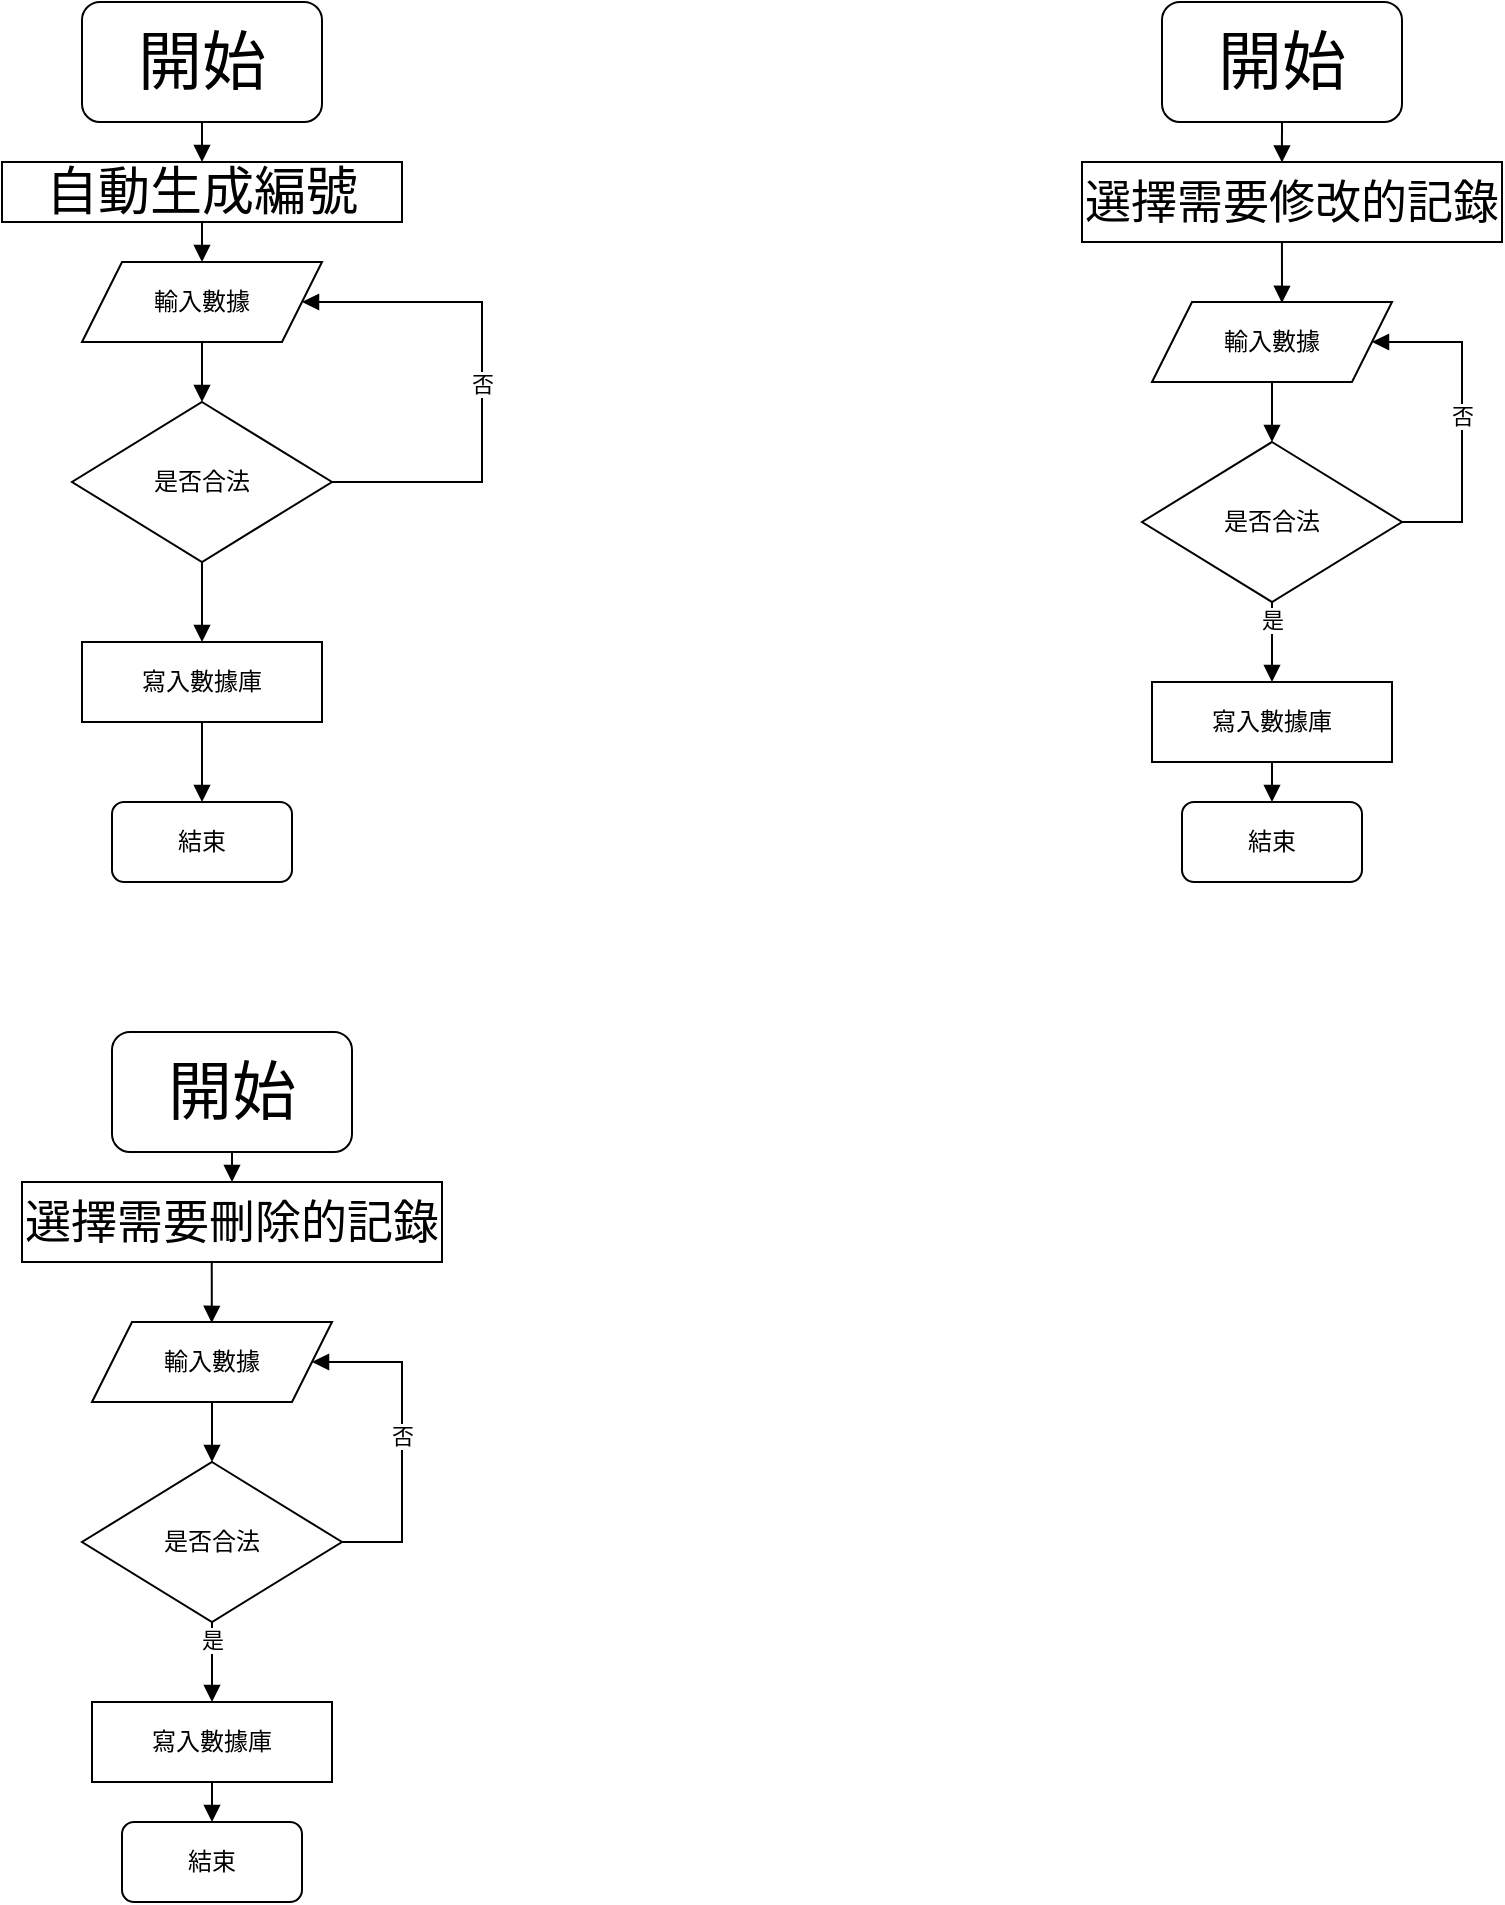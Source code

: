 <mxfile version="22.1.11" type="google">
  <diagram name="第1頁" id="BS_OLCJtyqOoVPxwPoEa">
    <mxGraphModel grid="1" page="1" gridSize="10" guides="1" tooltips="1" connect="1" arrows="1" fold="1" pageScale="1" pageWidth="827" pageHeight="1169" math="0" shadow="0">
      <root>
        <mxCell id="0" />
        <mxCell id="1" parent="0" />
        <mxCell id="E5ft5L9lqHhWROiEovC--4" value="&lt;font style=&quot;font-size: 32px;&quot;&gt;開始&lt;/font&gt;" style="rounded=1;whiteSpace=wrap;html=1;" vertex="1" parent="1">
          <mxGeometry x="60" y="10" width="120" height="60" as="geometry" />
        </mxCell>
        <mxCell id="E5ft5L9lqHhWROiEovC--6" value="&lt;font style=&quot;font-size: 26px;&quot;&gt;自動生成編號&lt;/font&gt;" style="html=1;whiteSpace=wrap;" vertex="1" parent="1">
          <mxGeometry x="20" y="90" width="200" height="30" as="geometry" />
        </mxCell>
        <mxCell id="E5ft5L9lqHhWROiEovC--7" value="" style="endArrow=block;endFill=1;html=1;edgeStyle=orthogonalEdgeStyle;align=left;verticalAlign=top;rounded=0;exitX=0.5;exitY=1;exitDx=0;exitDy=0;entryX=0.5;entryY=0;entryDx=0;entryDy=0;" edge="1" parent="1" source="E5ft5L9lqHhWROiEovC--4" target="E5ft5L9lqHhWROiEovC--6">
          <mxGeometry x="-1" relative="1" as="geometry">
            <mxPoint x="50" y="230" as="sourcePoint" />
            <mxPoint x="120" y="158" as="targetPoint" />
            <Array as="points" />
          </mxGeometry>
        </mxCell>
        <mxCell id="E5ft5L9lqHhWROiEovC--11" value="輸入數據" style="shape=parallelogram;perimeter=parallelogramPerimeter;whiteSpace=wrap;html=1;fixedSize=1;" vertex="1" parent="1">
          <mxGeometry x="60" y="140" width="120" height="40" as="geometry" />
        </mxCell>
        <mxCell id="E5ft5L9lqHhWROiEovC--12" value="是否合法" style="rhombus;whiteSpace=wrap;html=1;" vertex="1" parent="1">
          <mxGeometry x="55" y="210" width="130" height="80" as="geometry" />
        </mxCell>
        <mxCell id="E5ft5L9lqHhWROiEovC--13" value="寫入數據庫" style="rounded=0;whiteSpace=wrap;html=1;" vertex="1" parent="1">
          <mxGeometry x="60" y="330" width="120" height="40" as="geometry" />
        </mxCell>
        <mxCell id="E5ft5L9lqHhWROiEovC--14" value="結束" style="rounded=1;whiteSpace=wrap;html=1;" vertex="1" parent="1">
          <mxGeometry x="75" y="410" width="90" height="40" as="geometry" />
        </mxCell>
        <mxCell id="E5ft5L9lqHhWROiEovC--15" value="" style="endArrow=block;endFill=1;html=1;edgeStyle=orthogonalEdgeStyle;align=left;verticalAlign=top;rounded=0;entryX=0.5;entryY=0;entryDx=0;entryDy=0;exitX=0.5;exitY=1;exitDx=0;exitDy=0;" edge="1" parent="1" source="E5ft5L9lqHhWROiEovC--6" target="E5ft5L9lqHhWROiEovC--11">
          <mxGeometry x="-1" relative="1" as="geometry">
            <mxPoint x="120" y="160" as="sourcePoint" />
            <mxPoint x="119.76" y="200" as="targetPoint" />
            <Array as="points" />
          </mxGeometry>
        </mxCell>
        <mxCell id="E5ft5L9lqHhWROiEovC--16" value="" style="endArrow=block;endFill=1;html=1;edgeStyle=orthogonalEdgeStyle;align=left;verticalAlign=top;rounded=0;exitX=0.5;exitY=1;exitDx=0;exitDy=0;entryX=0.5;entryY=0;entryDx=0;entryDy=0;" edge="1" parent="1" source="E5ft5L9lqHhWROiEovC--11" target="E5ft5L9lqHhWROiEovC--12">
          <mxGeometry x="-1" relative="1" as="geometry">
            <mxPoint x="140" y="40" as="sourcePoint" />
            <mxPoint x="140" y="80" as="targetPoint" />
            <Array as="points" />
          </mxGeometry>
        </mxCell>
        <mxCell id="E5ft5L9lqHhWROiEovC--17" value="否" style="html=1;verticalAlign=bottom;endArrow=block;curved=0;rounded=0;exitX=1;exitY=0.5;exitDx=0;exitDy=0;" edge="1" parent="1" source="E5ft5L9lqHhWROiEovC--12" target="E5ft5L9lqHhWROiEovC--11">
          <mxGeometry x="-0.098" width="80" relative="1" as="geometry">
            <mxPoint x="190" y="320" as="sourcePoint" />
            <mxPoint x="200" y="240" as="targetPoint" />
            <Array as="points">
              <mxPoint x="260" y="250" />
              <mxPoint x="260" y="160" />
            </Array>
            <mxPoint as="offset" />
          </mxGeometry>
        </mxCell>
        <mxCell id="E5ft5L9lqHhWROiEovC--18" value="" style="endArrow=block;endFill=1;html=1;edgeStyle=orthogonalEdgeStyle;align=left;verticalAlign=top;rounded=0;exitX=0.5;exitY=1;exitDx=0;exitDy=0;entryX=0.5;entryY=0;entryDx=0;entryDy=0;" edge="1" parent="1" source="E5ft5L9lqHhWROiEovC--12" target="E5ft5L9lqHhWROiEovC--13">
          <mxGeometry x="-1" relative="1" as="geometry">
            <mxPoint x="200" y="310" as="sourcePoint" />
            <mxPoint x="360" y="310" as="targetPoint" />
          </mxGeometry>
        </mxCell>
        <mxCell id="E5ft5L9lqHhWROiEovC--20" value="" style="endArrow=block;endFill=1;html=1;edgeStyle=orthogonalEdgeStyle;align=left;verticalAlign=top;rounded=0;exitX=0.5;exitY=1;exitDx=0;exitDy=0;entryX=0.5;entryY=0;entryDx=0;entryDy=0;" edge="1" parent="1" source="E5ft5L9lqHhWROiEovC--13" target="E5ft5L9lqHhWROiEovC--14">
          <mxGeometry x="-1" relative="1" as="geometry">
            <mxPoint x="-120" y="370" as="sourcePoint" />
            <mxPoint x="40" y="370" as="targetPoint" />
            <mxPoint as="offset" />
          </mxGeometry>
        </mxCell>
        <mxCell id="E5ft5L9lqHhWROiEovC--22" value="&lt;font style=&quot;font-size: 32px;&quot;&gt;開始&lt;/font&gt;" style="rounded=1;whiteSpace=wrap;html=1;" vertex="1" parent="1">
          <mxGeometry x="600" y="10" width="120" height="60" as="geometry" />
        </mxCell>
        <mxCell id="E5ft5L9lqHhWROiEovC--23" value="&lt;font style=&quot;font-size: 23px;&quot;&gt;選擇需要修改的記錄&lt;/font&gt;" style="html=1;whiteSpace=wrap;" vertex="1" parent="1">
          <mxGeometry x="560" y="90" width="210" height="40" as="geometry" />
        </mxCell>
        <mxCell id="E5ft5L9lqHhWROiEovC--24" value="" style="endArrow=block;endFill=1;html=1;edgeStyle=orthogonalEdgeStyle;align=left;verticalAlign=top;rounded=0;exitX=0.5;exitY=1;exitDx=0;exitDy=0;entryX=0.476;entryY=0.005;entryDx=0;entryDy=0;entryPerimeter=0;" edge="1" parent="1" source="E5ft5L9lqHhWROiEovC--22" target="E5ft5L9lqHhWROiEovC--23">
          <mxGeometry x="-1" relative="1" as="geometry">
            <mxPoint x="590" y="230" as="sourcePoint" />
            <mxPoint x="670" y="80" as="targetPoint" />
            <Array as="points" />
          </mxGeometry>
        </mxCell>
        <mxCell id="E5ft5L9lqHhWROiEovC--25" value="輸入數據" style="shape=parallelogram;perimeter=parallelogramPerimeter;whiteSpace=wrap;html=1;fixedSize=1;" vertex="1" parent="1">
          <mxGeometry x="595" y="160" width="120" height="40" as="geometry" />
        </mxCell>
        <mxCell id="E5ft5L9lqHhWROiEovC--26" value="是否合法" style="rhombus;whiteSpace=wrap;html=1;" vertex="1" parent="1">
          <mxGeometry x="590" y="230" width="130" height="80" as="geometry" />
        </mxCell>
        <mxCell id="E5ft5L9lqHhWROiEovC--27" value="寫入數據庫" style="rounded=0;whiteSpace=wrap;html=1;" vertex="1" parent="1">
          <mxGeometry x="595" y="350" width="120" height="40" as="geometry" />
        </mxCell>
        <mxCell id="E5ft5L9lqHhWROiEovC--28" value="結束" style="rounded=1;whiteSpace=wrap;html=1;" vertex="1" parent="1">
          <mxGeometry x="610" y="410" width="90" height="40" as="geometry" />
        </mxCell>
        <mxCell id="E5ft5L9lqHhWROiEovC--29" value="" style="endArrow=block;endFill=1;html=1;edgeStyle=orthogonalEdgeStyle;align=left;verticalAlign=top;rounded=0;entryX=0.583;entryY=0.011;entryDx=0;entryDy=0;exitX=0.5;exitY=1;exitDx=0;exitDy=0;entryPerimeter=0;" edge="1" parent="1">
          <mxGeometry x="-1" relative="1" as="geometry">
            <mxPoint x="659.97" y="130" as="sourcePoint" />
            <mxPoint x="659.93" y="160.44" as="targetPoint" />
            <Array as="points">
              <mxPoint x="660" y="150" />
            </Array>
          </mxGeometry>
        </mxCell>
        <mxCell id="E5ft5L9lqHhWROiEovC--30" value="" style="endArrow=block;endFill=1;html=1;edgeStyle=orthogonalEdgeStyle;align=left;verticalAlign=top;rounded=0;exitX=0.5;exitY=1;exitDx=0;exitDy=0;entryX=0.5;entryY=0;entryDx=0;entryDy=0;" edge="1" parent="1" source="E5ft5L9lqHhWROiEovC--25" target="E5ft5L9lqHhWROiEovC--26">
          <mxGeometry x="-1" relative="1" as="geometry">
            <mxPoint x="675" y="60" as="sourcePoint" />
            <mxPoint x="675" y="100" as="targetPoint" />
            <Array as="points" />
          </mxGeometry>
        </mxCell>
        <mxCell id="E5ft5L9lqHhWROiEovC--31" value="否" style="html=1;verticalAlign=bottom;endArrow=block;curved=0;rounded=0;exitX=1;exitY=0.5;exitDx=0;exitDy=0;" edge="1" parent="1" source="E5ft5L9lqHhWROiEovC--26" target="E5ft5L9lqHhWROiEovC--25">
          <mxGeometry x="-0.098" width="80" relative="1" as="geometry">
            <mxPoint x="725" y="340" as="sourcePoint" />
            <mxPoint x="735" y="260" as="targetPoint" />
            <Array as="points">
              <mxPoint x="750" y="270" />
              <mxPoint x="750" y="230" />
              <mxPoint x="750" y="180" />
            </Array>
            <mxPoint as="offset" />
          </mxGeometry>
        </mxCell>
        <mxCell id="E5ft5L9lqHhWROiEovC--33" value="" style="endArrow=block;endFill=1;html=1;edgeStyle=orthogonalEdgeStyle;align=left;verticalAlign=top;rounded=0;exitX=0.5;exitY=1;exitDx=0;exitDy=0;entryX=0.5;entryY=0;entryDx=0;entryDy=0;" edge="1" parent="1" source="E5ft5L9lqHhWROiEovC--27" target="E5ft5L9lqHhWROiEovC--28">
          <mxGeometry x="-1" relative="1" as="geometry">
            <mxPoint x="415" y="390" as="sourcePoint" />
            <mxPoint x="575" y="390" as="targetPoint" />
            <mxPoint as="offset" />
          </mxGeometry>
        </mxCell>
        <mxCell id="E5ft5L9lqHhWROiEovC--34" value="是" style="html=1;verticalAlign=bottom;endArrow=block;curved=0;rounded=0;exitX=0.5;exitY=1;exitDx=0;exitDy=0;entryX=0.5;entryY=0;entryDx=0;entryDy=0;" edge="1" parent="1" source="E5ft5L9lqHhWROiEovC--26" target="E5ft5L9lqHhWROiEovC--27">
          <mxGeometry x="-0.098" width="80" relative="1" as="geometry">
            <mxPoint x="730" y="280" as="sourcePoint" />
            <mxPoint x="715" y="190" as="targetPoint" />
            <Array as="points" />
            <mxPoint as="offset" />
          </mxGeometry>
        </mxCell>
        <mxCell id="E5ft5L9lqHhWROiEovC--36" value="&lt;font style=&quot;font-size: 32px;&quot;&gt;開始&lt;/font&gt;" style="rounded=1;whiteSpace=wrap;html=1;" vertex="1" parent="1">
          <mxGeometry x="75" y="525" width="120" height="60" as="geometry" />
        </mxCell>
        <mxCell id="E5ft5L9lqHhWROiEovC--37" value="&lt;font style=&quot;font-size: 23px;&quot;&gt;選擇需要刪除的記錄&lt;/font&gt;" style="html=1;whiteSpace=wrap;" vertex="1" parent="1">
          <mxGeometry x="30" y="600" width="210" height="40" as="geometry" />
        </mxCell>
        <mxCell id="E5ft5L9lqHhWROiEovC--38" value="" style="endArrow=block;endFill=1;html=1;edgeStyle=orthogonalEdgeStyle;align=left;verticalAlign=top;rounded=0;exitX=0.5;exitY=1;exitDx=0;exitDy=0;entryX=0.5;entryY=0;entryDx=0;entryDy=0;" edge="1" parent="1" source="E5ft5L9lqHhWROiEovC--36" target="E5ft5L9lqHhWROiEovC--37">
          <mxGeometry x="-1" relative="1" as="geometry">
            <mxPoint x="60" y="740" as="sourcePoint" />
            <mxPoint x="130" y="668" as="targetPoint" />
            <Array as="points" />
          </mxGeometry>
        </mxCell>
        <mxCell id="E5ft5L9lqHhWROiEovC--39" value="輸入數據" style="shape=parallelogram;perimeter=parallelogramPerimeter;whiteSpace=wrap;html=1;fixedSize=1;" vertex="1" parent="1">
          <mxGeometry x="65" y="670" width="120" height="40" as="geometry" />
        </mxCell>
        <mxCell id="E5ft5L9lqHhWROiEovC--40" value="是否合法" style="rhombus;whiteSpace=wrap;html=1;" vertex="1" parent="1">
          <mxGeometry x="60" y="740" width="130" height="80" as="geometry" />
        </mxCell>
        <mxCell id="E5ft5L9lqHhWROiEovC--41" value="寫入數據庫" style="rounded=0;whiteSpace=wrap;html=1;" vertex="1" parent="1">
          <mxGeometry x="65" y="860" width="120" height="40" as="geometry" />
        </mxCell>
        <mxCell id="E5ft5L9lqHhWROiEovC--42" value="結束" style="rounded=1;whiteSpace=wrap;html=1;" vertex="1" parent="1">
          <mxGeometry x="80" y="920" width="90" height="40" as="geometry" />
        </mxCell>
        <mxCell id="E5ft5L9lqHhWROiEovC--43" value="" style="endArrow=block;endFill=1;html=1;edgeStyle=orthogonalEdgeStyle;align=left;verticalAlign=top;rounded=0;entryX=0.583;entryY=0.011;entryDx=0;entryDy=0;exitX=0.5;exitY=1;exitDx=0;exitDy=0;entryPerimeter=0;" edge="1" parent="1">
          <mxGeometry x="-1" relative="1" as="geometry">
            <mxPoint x="124.87" y="640" as="sourcePoint" />
            <mxPoint x="124.83" y="670.44" as="targetPoint" />
            <Array as="points">
              <mxPoint x="125" y="660" />
              <mxPoint x="125" y="660" />
            </Array>
          </mxGeometry>
        </mxCell>
        <mxCell id="E5ft5L9lqHhWROiEovC--44" value="" style="endArrow=block;endFill=1;html=1;edgeStyle=orthogonalEdgeStyle;align=left;verticalAlign=top;rounded=0;exitX=0.5;exitY=1;exitDx=0;exitDy=0;entryX=0.5;entryY=0;entryDx=0;entryDy=0;" edge="1" parent="1" source="E5ft5L9lqHhWROiEovC--39" target="E5ft5L9lqHhWROiEovC--40">
          <mxGeometry x="-1" relative="1" as="geometry">
            <mxPoint x="145" y="570" as="sourcePoint" />
            <mxPoint x="145" y="610" as="targetPoint" />
            <Array as="points" />
          </mxGeometry>
        </mxCell>
        <mxCell id="E5ft5L9lqHhWROiEovC--45" value="否" style="html=1;verticalAlign=bottom;endArrow=block;curved=0;rounded=0;exitX=1;exitY=0.5;exitDx=0;exitDy=0;" edge="1" parent="1" source="E5ft5L9lqHhWROiEovC--40" target="E5ft5L9lqHhWROiEovC--39">
          <mxGeometry x="-0.098" width="80" relative="1" as="geometry">
            <mxPoint x="195" y="850" as="sourcePoint" />
            <mxPoint x="205" y="770" as="targetPoint" />
            <Array as="points">
              <mxPoint x="220" y="780" />
              <mxPoint x="220" y="740" />
              <mxPoint x="220" y="690" />
            </Array>
            <mxPoint as="offset" />
          </mxGeometry>
        </mxCell>
        <mxCell id="E5ft5L9lqHhWROiEovC--46" value="" style="endArrow=block;endFill=1;html=1;edgeStyle=orthogonalEdgeStyle;align=left;verticalAlign=top;rounded=0;exitX=0.5;exitY=1;exitDx=0;exitDy=0;entryX=0.5;entryY=0;entryDx=0;entryDy=0;" edge="1" parent="1" source="E5ft5L9lqHhWROiEovC--41" target="E5ft5L9lqHhWROiEovC--42">
          <mxGeometry x="-1" relative="1" as="geometry">
            <mxPoint x="-115" y="900" as="sourcePoint" />
            <mxPoint x="45" y="900" as="targetPoint" />
            <mxPoint as="offset" />
          </mxGeometry>
        </mxCell>
        <mxCell id="E5ft5L9lqHhWROiEovC--47" value="是" style="html=1;verticalAlign=bottom;endArrow=block;curved=0;rounded=0;exitX=0.5;exitY=1;exitDx=0;exitDy=0;entryX=0.5;entryY=0;entryDx=0;entryDy=0;" edge="1" parent="1" source="E5ft5L9lqHhWROiEovC--40" target="E5ft5L9lqHhWROiEovC--41">
          <mxGeometry x="-0.098" width="80" relative="1" as="geometry">
            <mxPoint x="200" y="790" as="sourcePoint" />
            <mxPoint x="185" y="700" as="targetPoint" />
            <Array as="points" />
            <mxPoint as="offset" />
          </mxGeometry>
        </mxCell>
      </root>
    </mxGraphModel>
  </diagram>
</mxfile>
